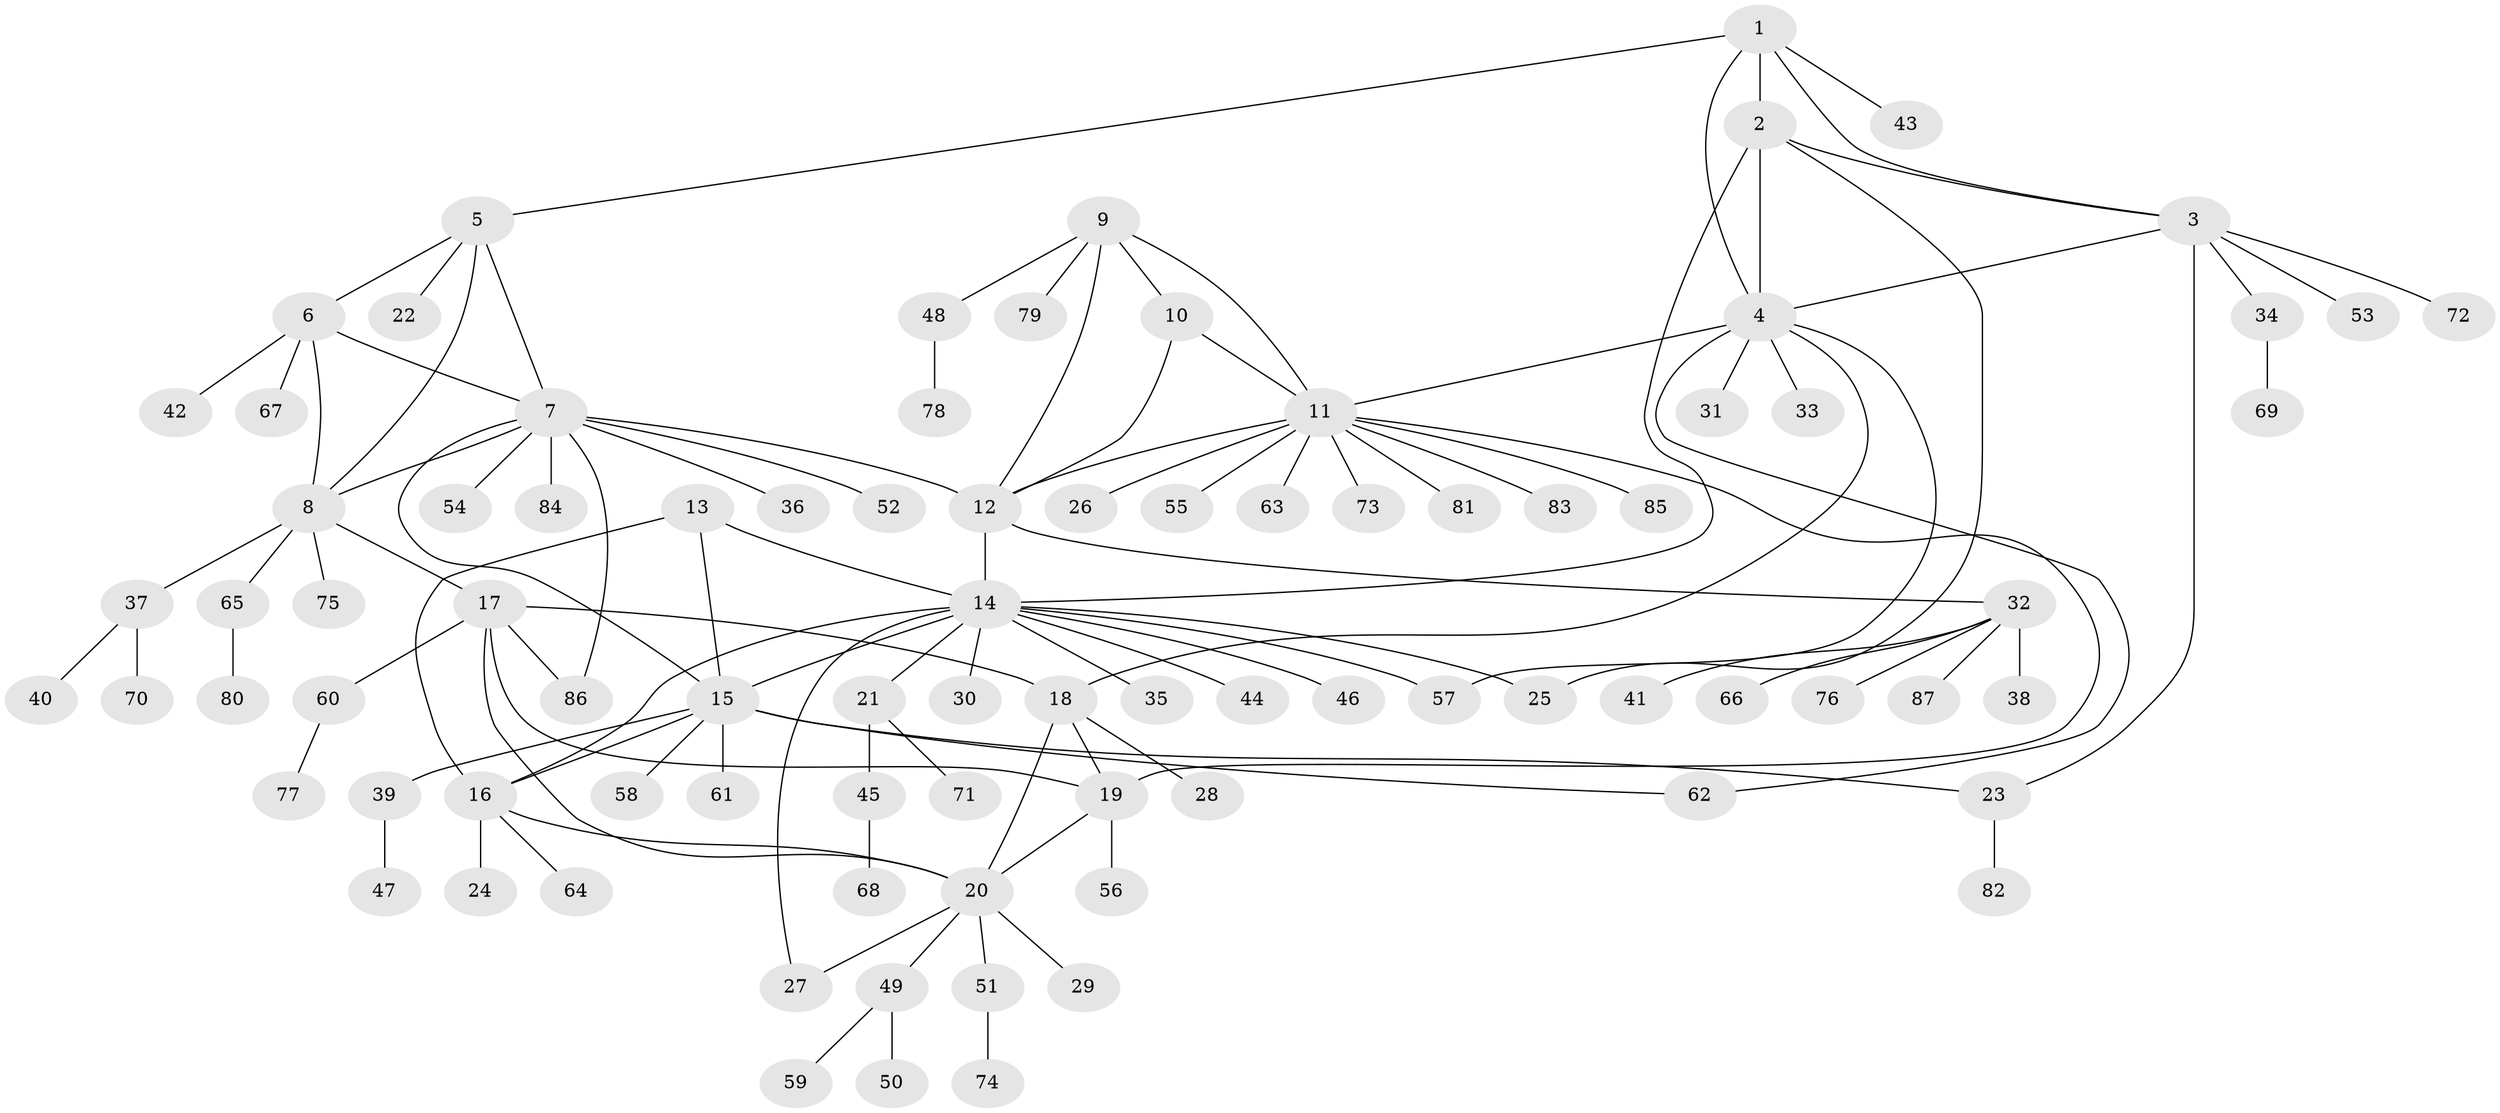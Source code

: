 // Generated by graph-tools (version 1.1) at 2025/11/02/27/25 16:11:29]
// undirected, 87 vertices, 113 edges
graph export_dot {
graph [start="1"]
  node [color=gray90,style=filled];
  1;
  2;
  3;
  4;
  5;
  6;
  7;
  8;
  9;
  10;
  11;
  12;
  13;
  14;
  15;
  16;
  17;
  18;
  19;
  20;
  21;
  22;
  23;
  24;
  25;
  26;
  27;
  28;
  29;
  30;
  31;
  32;
  33;
  34;
  35;
  36;
  37;
  38;
  39;
  40;
  41;
  42;
  43;
  44;
  45;
  46;
  47;
  48;
  49;
  50;
  51;
  52;
  53;
  54;
  55;
  56;
  57;
  58;
  59;
  60;
  61;
  62;
  63;
  64;
  65;
  66;
  67;
  68;
  69;
  70;
  71;
  72;
  73;
  74;
  75;
  76;
  77;
  78;
  79;
  80;
  81;
  82;
  83;
  84;
  85;
  86;
  87;
  1 -- 2;
  1 -- 3;
  1 -- 4;
  1 -- 5;
  1 -- 43;
  2 -- 3;
  2 -- 4;
  2 -- 14;
  2 -- 25;
  3 -- 4;
  3 -- 23;
  3 -- 34;
  3 -- 53;
  3 -- 72;
  4 -- 11;
  4 -- 18;
  4 -- 31;
  4 -- 33;
  4 -- 57;
  4 -- 62;
  5 -- 6;
  5 -- 7;
  5 -- 8;
  5 -- 22;
  6 -- 7;
  6 -- 8;
  6 -- 42;
  6 -- 67;
  7 -- 8;
  7 -- 12;
  7 -- 15;
  7 -- 36;
  7 -- 52;
  7 -- 54;
  7 -- 84;
  7 -- 86;
  8 -- 17;
  8 -- 37;
  8 -- 65;
  8 -- 75;
  9 -- 10;
  9 -- 11;
  9 -- 12;
  9 -- 48;
  9 -- 79;
  10 -- 11;
  10 -- 12;
  11 -- 12;
  11 -- 19;
  11 -- 26;
  11 -- 55;
  11 -- 63;
  11 -- 73;
  11 -- 81;
  11 -- 83;
  11 -- 85;
  12 -- 14;
  12 -- 32;
  13 -- 14;
  13 -- 15;
  13 -- 16;
  14 -- 15;
  14 -- 16;
  14 -- 21;
  14 -- 25;
  14 -- 27;
  14 -- 30;
  14 -- 35;
  14 -- 44;
  14 -- 46;
  14 -- 57;
  15 -- 16;
  15 -- 23;
  15 -- 39;
  15 -- 58;
  15 -- 61;
  15 -- 62;
  16 -- 20;
  16 -- 24;
  16 -- 64;
  17 -- 18;
  17 -- 19;
  17 -- 20;
  17 -- 60;
  17 -- 86;
  18 -- 19;
  18 -- 20;
  18 -- 28;
  19 -- 20;
  19 -- 56;
  20 -- 27;
  20 -- 29;
  20 -- 49;
  20 -- 51;
  21 -- 45;
  21 -- 71;
  23 -- 82;
  32 -- 38;
  32 -- 41;
  32 -- 66;
  32 -- 76;
  32 -- 87;
  34 -- 69;
  37 -- 40;
  37 -- 70;
  39 -- 47;
  45 -- 68;
  48 -- 78;
  49 -- 50;
  49 -- 59;
  51 -- 74;
  60 -- 77;
  65 -- 80;
}
